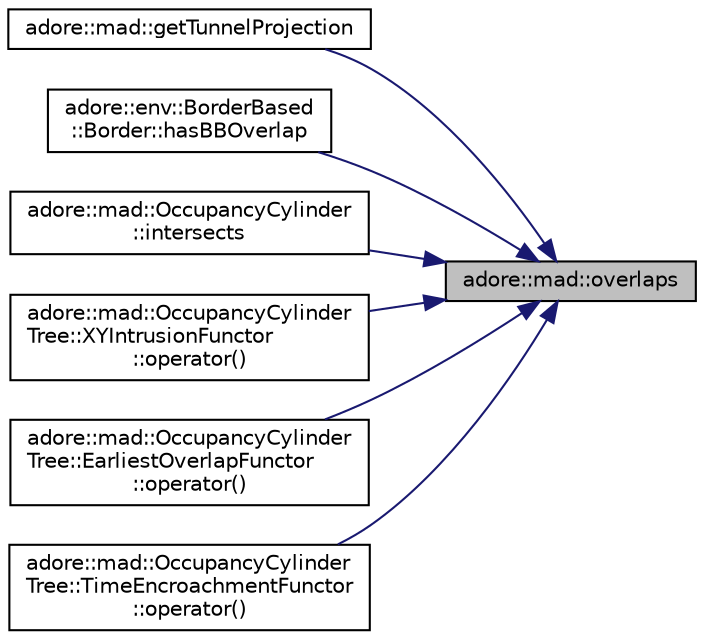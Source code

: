 digraph "adore::mad::overlaps"
{
 // LATEX_PDF_SIZE
  edge [fontname="Helvetica",fontsize="10",labelfontname="Helvetica",labelfontsize="10"];
  node [fontname="Helvetica",fontsize="10",shape=record];
  rankdir="RL";
  Node1 [label="adore::mad::overlaps",height=0.2,width=0.4,color="black", fillcolor="grey75", style="filled", fontcolor="black",tooltip=" "];
  Node1 -> Node2 [dir="back",color="midnightblue",fontsize="10",style="solid",fontname="Helvetica"];
  Node2 [label="adore::mad::getTunnelProjection",height=0.2,width=0.4,color="black", fillcolor="white", style="filled",URL="$namespaceadore_1_1mad.html#a6530e320585b575645c2b48573ae43ba",tooltip=" "];
  Node1 -> Node3 [dir="back",color="midnightblue",fontsize="10",style="solid",fontname="Helvetica"];
  Node3 [label="adore::env::BorderBased\l::Border::hasBBOverlap",height=0.2,width=0.4,color="black", fillcolor="white", style="filled",URL="$structadore_1_1env_1_1BorderBased_1_1Border.html#a79c4e276037630ab14288f30a9cd11e1",tooltip="Check whether the bounding boxes of two lane objects overlap."];
  Node1 -> Node4 [dir="back",color="midnightblue",fontsize="10",style="solid",fontname="Helvetica"];
  Node4 [label="adore::mad::OccupancyCylinder\l::intersects",height=0.2,width=0.4,color="black", fillcolor="white", style="filled",URL="$structadore_1_1mad_1_1OccupancyCylinder.html#add62115dacc99a8b1efcb72341282441",tooltip=" "];
  Node1 -> Node5 [dir="back",color="midnightblue",fontsize="10",style="solid",fontname="Helvetica"];
  Node5 [label="adore::mad::OccupancyCylinder\lTree::XYIntrusionFunctor\l::operator()",height=0.2,width=0.4,color="black", fillcolor="white", style="filled",URL="$structadore_1_1mad_1_1OccupancyCylinderTree_1_1XYIntrusionFunctor.html#a8ca5526a6ad6694d5bd39f2c8e86864d",tooltip=" "];
  Node1 -> Node6 [dir="back",color="midnightblue",fontsize="10",style="solid",fontname="Helvetica"];
  Node6 [label="adore::mad::OccupancyCylinder\lTree::EarliestOverlapFunctor\l::operator()",height=0.2,width=0.4,color="black", fillcolor="white", style="filled",URL="$structadore_1_1mad_1_1OccupancyCylinderTree_1_1EarliestOverlapFunctor.html#a6535f19de24edc3d75798ac7f1e1a67f",tooltip=" "];
  Node1 -> Node7 [dir="back",color="midnightblue",fontsize="10",style="solid",fontname="Helvetica"];
  Node7 [label="adore::mad::OccupancyCylinder\lTree::TimeEncroachmentFunctor\l::operator()",height=0.2,width=0.4,color="black", fillcolor="white", style="filled",URL="$structadore_1_1mad_1_1OccupancyCylinderTree_1_1TimeEncroachmentFunctor.html#a16eba25cae0bdc597f789fe8e6b24e28",tooltip=" "];
}
